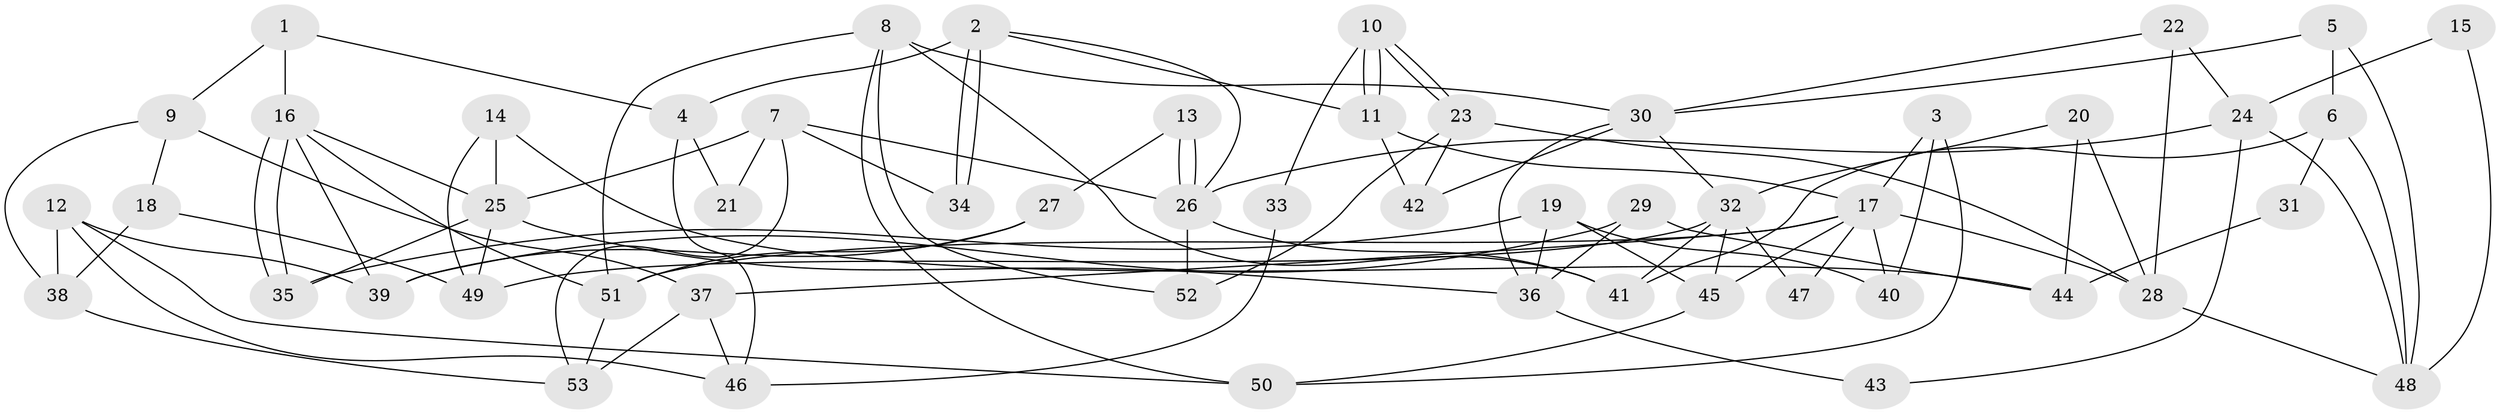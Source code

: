// Generated by graph-tools (version 1.1) at 2025/15/03/09/25 04:15:19]
// undirected, 53 vertices, 106 edges
graph export_dot {
graph [start="1"]
  node [color=gray90,style=filled];
  1;
  2;
  3;
  4;
  5;
  6;
  7;
  8;
  9;
  10;
  11;
  12;
  13;
  14;
  15;
  16;
  17;
  18;
  19;
  20;
  21;
  22;
  23;
  24;
  25;
  26;
  27;
  28;
  29;
  30;
  31;
  32;
  33;
  34;
  35;
  36;
  37;
  38;
  39;
  40;
  41;
  42;
  43;
  44;
  45;
  46;
  47;
  48;
  49;
  50;
  51;
  52;
  53;
  1 -- 16;
  1 -- 9;
  1 -- 4;
  2 -- 11;
  2 -- 34;
  2 -- 34;
  2 -- 4;
  2 -- 26;
  3 -- 40;
  3 -- 50;
  3 -- 17;
  4 -- 21;
  4 -- 46;
  5 -- 48;
  5 -- 30;
  5 -- 6;
  6 -- 41;
  6 -- 31;
  6 -- 48;
  7 -- 25;
  7 -- 26;
  7 -- 21;
  7 -- 34;
  7 -- 53;
  8 -- 30;
  8 -- 52;
  8 -- 41;
  8 -- 50;
  8 -- 51;
  9 -- 37;
  9 -- 38;
  9 -- 18;
  10 -- 23;
  10 -- 23;
  10 -- 11;
  10 -- 11;
  10 -- 33;
  11 -- 17;
  11 -- 42;
  12 -- 46;
  12 -- 50;
  12 -- 38;
  12 -- 39;
  13 -- 26;
  13 -- 26;
  13 -- 27;
  14 -- 49;
  14 -- 44;
  14 -- 25;
  15 -- 24;
  15 -- 48;
  16 -- 35;
  16 -- 35;
  16 -- 51;
  16 -- 25;
  16 -- 39;
  17 -- 51;
  17 -- 28;
  17 -- 37;
  17 -- 40;
  17 -- 45;
  17 -- 47;
  18 -- 49;
  18 -- 38;
  19 -- 35;
  19 -- 45;
  19 -- 36;
  19 -- 40;
  20 -- 28;
  20 -- 32;
  20 -- 44;
  22 -- 24;
  22 -- 30;
  22 -- 28;
  23 -- 28;
  23 -- 42;
  23 -- 52;
  24 -- 26;
  24 -- 48;
  24 -- 43;
  25 -- 35;
  25 -- 36;
  25 -- 49;
  26 -- 41;
  26 -- 52;
  27 -- 51;
  27 -- 39;
  28 -- 48;
  29 -- 39;
  29 -- 36;
  29 -- 44;
  30 -- 42;
  30 -- 36;
  30 -- 32;
  31 -- 44;
  32 -- 41;
  32 -- 45;
  32 -- 47;
  32 -- 49;
  33 -- 46;
  36 -- 43;
  37 -- 53;
  37 -- 46;
  38 -- 53;
  45 -- 50;
  51 -- 53;
}
